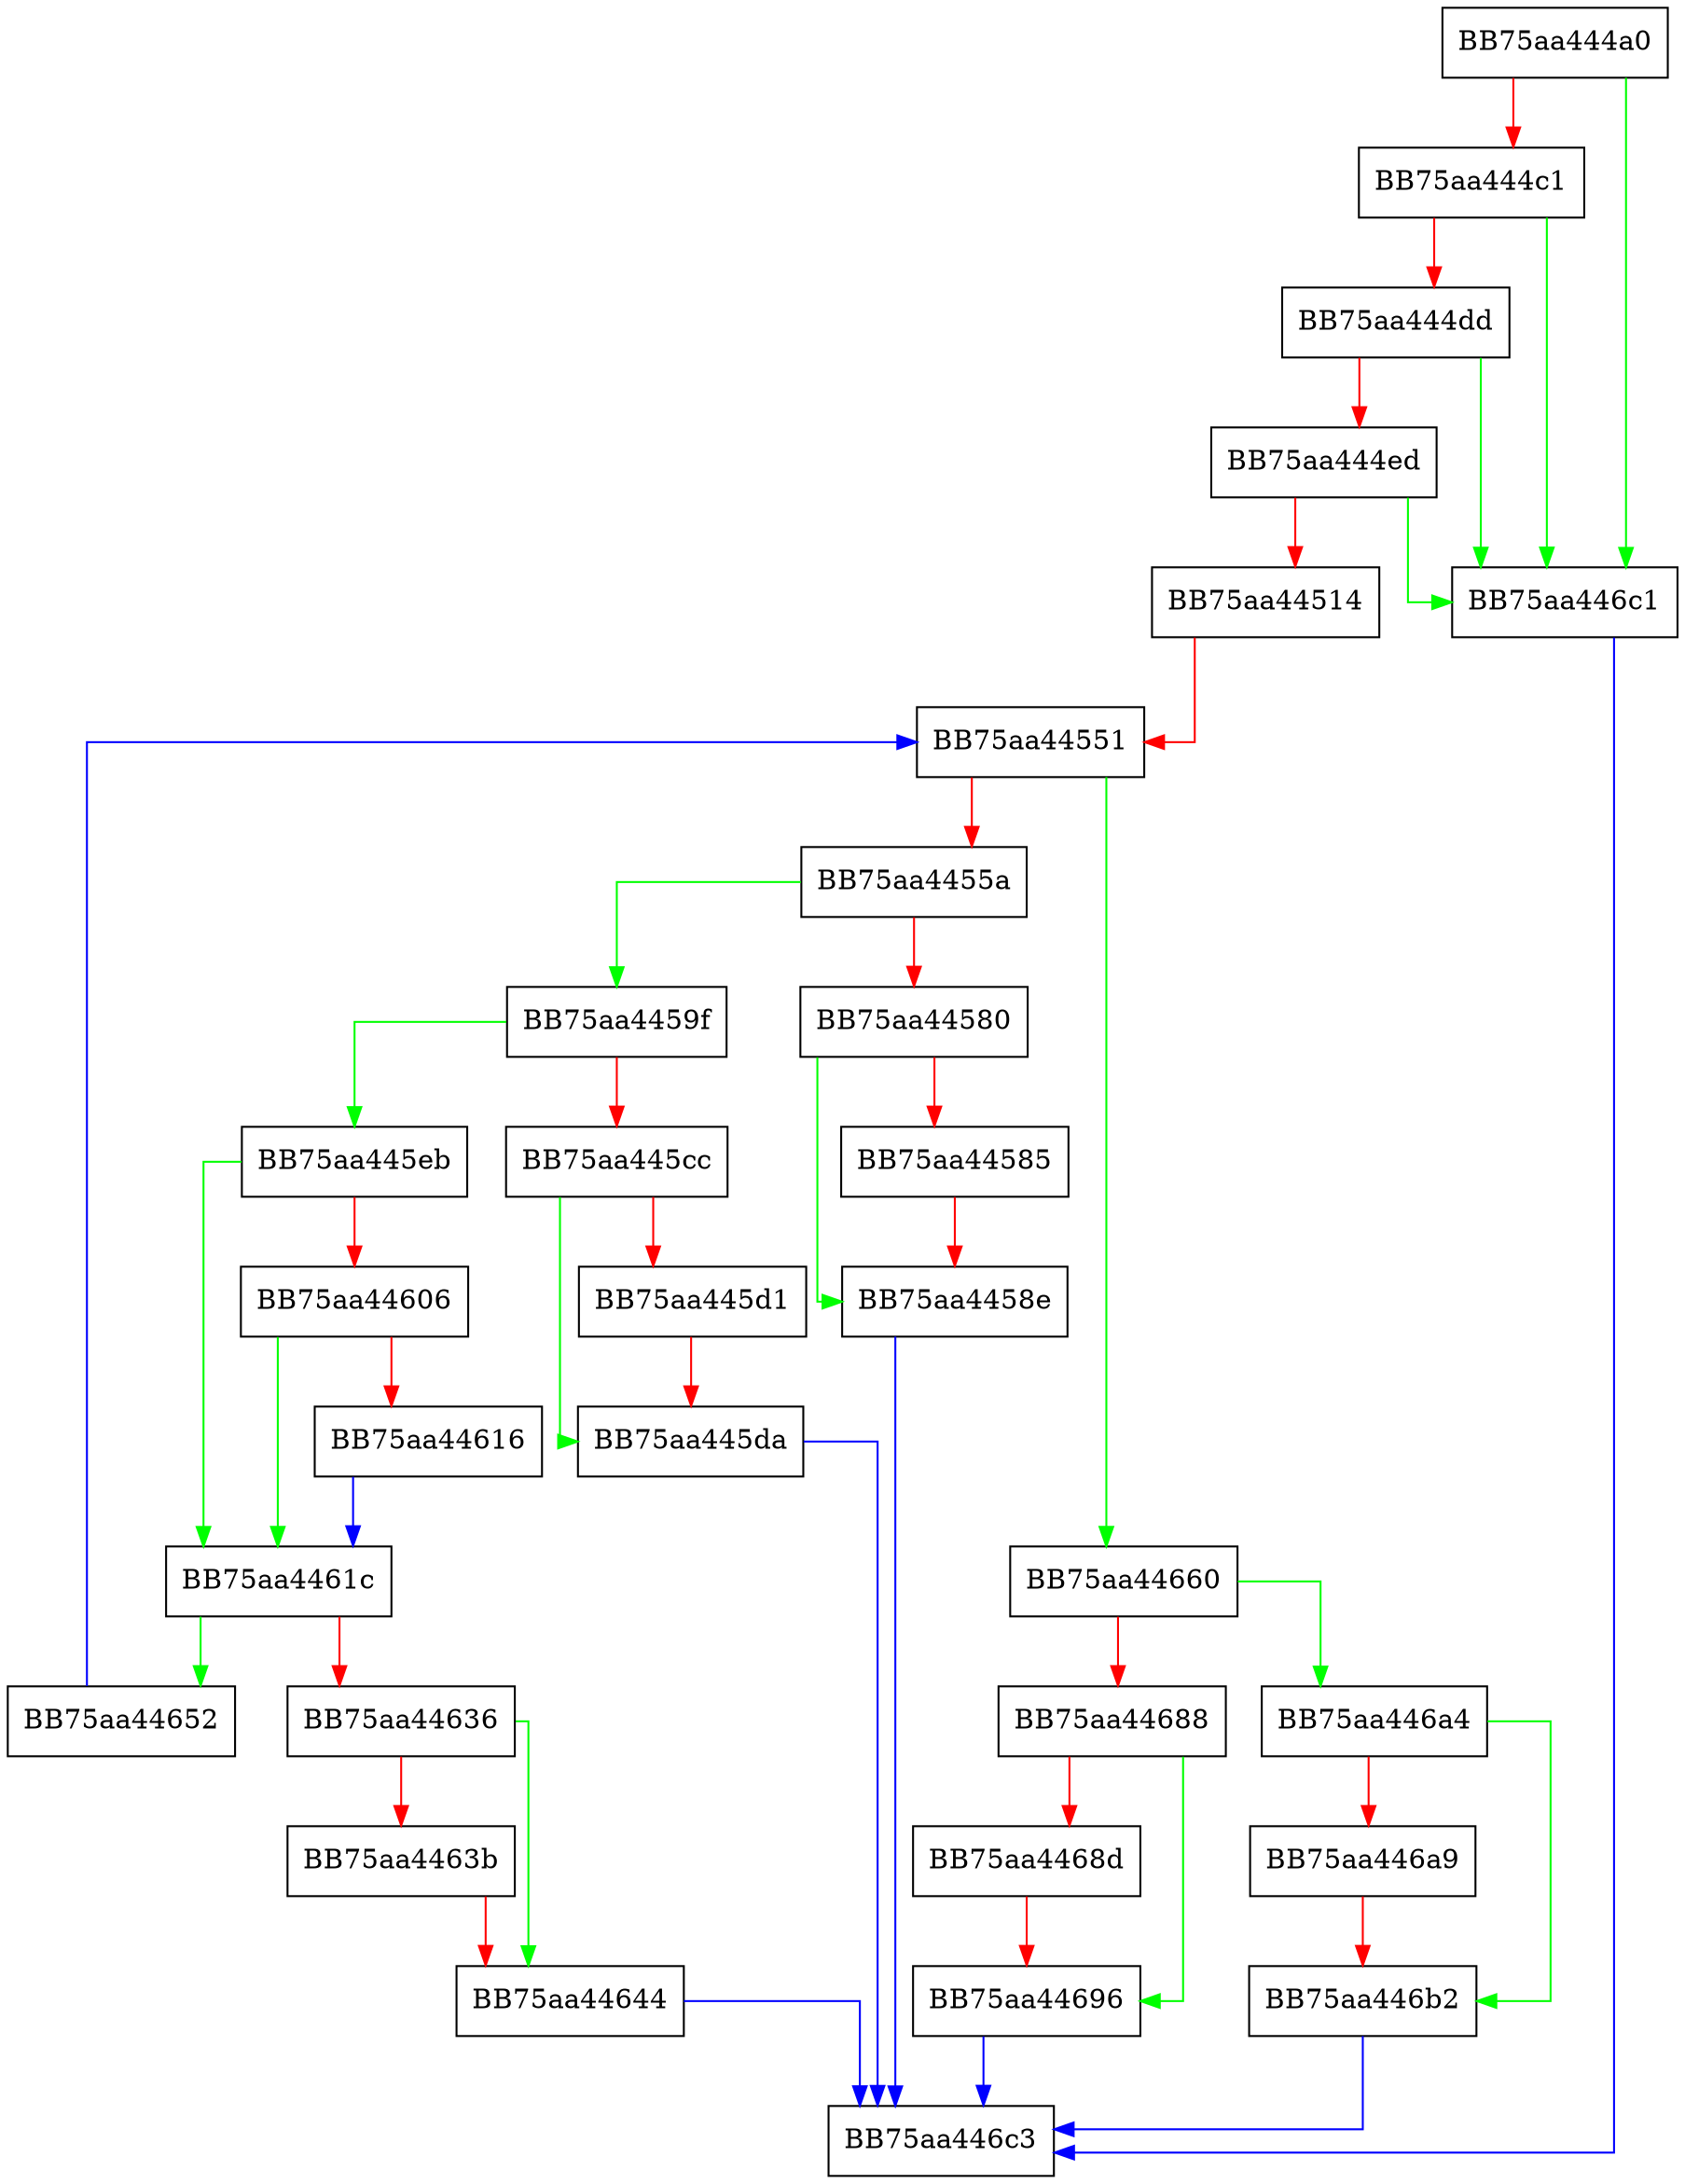 digraph Decrypt {
  node [shape="box"];
  graph [splines=ortho];
  BB75aa444a0 -> BB75aa446c1 [color="green"];
  BB75aa444a0 -> BB75aa444c1 [color="red"];
  BB75aa444c1 -> BB75aa446c1 [color="green"];
  BB75aa444c1 -> BB75aa444dd [color="red"];
  BB75aa444dd -> BB75aa446c1 [color="green"];
  BB75aa444dd -> BB75aa444ed [color="red"];
  BB75aa444ed -> BB75aa446c1 [color="green"];
  BB75aa444ed -> BB75aa44514 [color="red"];
  BB75aa44514 -> BB75aa44551 [color="red"];
  BB75aa44551 -> BB75aa44660 [color="green"];
  BB75aa44551 -> BB75aa4455a [color="red"];
  BB75aa4455a -> BB75aa4459f [color="green"];
  BB75aa4455a -> BB75aa44580 [color="red"];
  BB75aa44580 -> BB75aa4458e [color="green"];
  BB75aa44580 -> BB75aa44585 [color="red"];
  BB75aa44585 -> BB75aa4458e [color="red"];
  BB75aa4458e -> BB75aa446c3 [color="blue"];
  BB75aa4459f -> BB75aa445eb [color="green"];
  BB75aa4459f -> BB75aa445cc [color="red"];
  BB75aa445cc -> BB75aa445da [color="green"];
  BB75aa445cc -> BB75aa445d1 [color="red"];
  BB75aa445d1 -> BB75aa445da [color="red"];
  BB75aa445da -> BB75aa446c3 [color="blue"];
  BB75aa445eb -> BB75aa4461c [color="green"];
  BB75aa445eb -> BB75aa44606 [color="red"];
  BB75aa44606 -> BB75aa4461c [color="green"];
  BB75aa44606 -> BB75aa44616 [color="red"];
  BB75aa44616 -> BB75aa4461c [color="blue"];
  BB75aa4461c -> BB75aa44652 [color="green"];
  BB75aa4461c -> BB75aa44636 [color="red"];
  BB75aa44636 -> BB75aa44644 [color="green"];
  BB75aa44636 -> BB75aa4463b [color="red"];
  BB75aa4463b -> BB75aa44644 [color="red"];
  BB75aa44644 -> BB75aa446c3 [color="blue"];
  BB75aa44652 -> BB75aa44551 [color="blue"];
  BB75aa44660 -> BB75aa446a4 [color="green"];
  BB75aa44660 -> BB75aa44688 [color="red"];
  BB75aa44688 -> BB75aa44696 [color="green"];
  BB75aa44688 -> BB75aa4468d [color="red"];
  BB75aa4468d -> BB75aa44696 [color="red"];
  BB75aa44696 -> BB75aa446c3 [color="blue"];
  BB75aa446a4 -> BB75aa446b2 [color="green"];
  BB75aa446a4 -> BB75aa446a9 [color="red"];
  BB75aa446a9 -> BB75aa446b2 [color="red"];
  BB75aa446b2 -> BB75aa446c3 [color="blue"];
  BB75aa446c1 -> BB75aa446c3 [color="blue"];
}